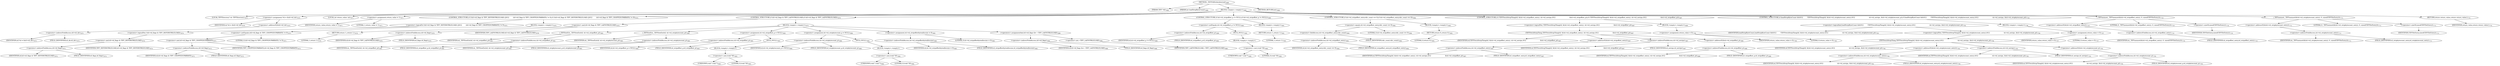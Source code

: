 digraph "_TIFFFillStrilesInternal" {  
"98545" [label = <(METHOD,_TIFFFillStrilesInternal)<SUB>7668</SUB>> ]
"98546" [label = <(PARAM,TIFF *tif)<SUB>7668</SUB>> ]
"98547" [label = <(PARAM,int loadStripByteCount)<SUB>7668</SUB>> ]
"98548" [label = <(BLOCK,&lt;empty&gt;,&lt;empty&gt;)<SUB>7669</SUB>> ]
"98549" [label = <(LOCAL,TIFFDirectory* td: TIFFDirectory)<SUB>7670</SUB>> ]
"98550" [label = <(&lt;operator&gt;.assignment,*td = &amp;tif-&gt;tif_dir)<SUB>7670</SUB>> ]
"98551" [label = <(IDENTIFIER,td,*td = &amp;tif-&gt;tif_dir)<SUB>7670</SUB>> ]
"98552" [label = <(&lt;operator&gt;.addressOf,&amp;tif-&gt;tif_dir)<SUB>7670</SUB>> ]
"98553" [label = <(&lt;operator&gt;.indirectFieldAccess,tif-&gt;tif_dir)<SUB>7670</SUB>> ]
"98554" [label = <(IDENTIFIER,tif,*td = &amp;tif-&gt;tif_dir)<SUB>7670</SUB>> ]
"98555" [label = <(FIELD_IDENTIFIER,tif_dir,tif_dir)<SUB>7670</SUB>> ]
"98556" [label = <(LOCAL,int return_value: int)<SUB>7671</SUB>> ]
"98557" [label = <(&lt;operator&gt;.assignment,return_value = 1)<SUB>7671</SUB>> ]
"98558" [label = <(IDENTIFIER,return_value,return_value = 1)<SUB>7671</SUB>> ]
"98559" [label = <(LITERAL,1,return_value = 1)<SUB>7671</SUB>> ]
"98560" [label = <(CONTROL_STRUCTURE,if (!(tif-&gt;tif_flags &amp; TIFF_DEFERSTRILELOAD) ||\012        (tif-&gt;tif_flags &amp; TIFF_CHOPPEDUPARRAYS) != 0),if (!(tif-&gt;tif_flags &amp; TIFF_DEFERSTRILELOAD) ||\012        (tif-&gt;tif_flags &amp; TIFF_CHOPPEDUPARRAYS) != 0))<SUB>7674</SUB>> ]
"98561" [label = <(&lt;operator&gt;.logicalOr,!(tif-&gt;tif_flags &amp; TIFF_DEFERSTRILELOAD) ||\012        (tif-&gt;tif_flags &amp; TIFF_CHOPPEDUPARRAYS) != 0)<SUB>7674</SUB>> ]
"98562" [label = <(&lt;operator&gt;.logicalNot,!(tif-&gt;tif_flags &amp; TIFF_DEFERSTRILELOAD))<SUB>7674</SUB>> ]
"98563" [label = <(&lt;operator&gt;.and,tif-&gt;tif_flags &amp; TIFF_DEFERSTRILELOAD)<SUB>7674</SUB>> ]
"98564" [label = <(&lt;operator&gt;.indirectFieldAccess,tif-&gt;tif_flags)<SUB>7674</SUB>> ]
"98565" [label = <(IDENTIFIER,tif,tif-&gt;tif_flags &amp; TIFF_DEFERSTRILELOAD)<SUB>7674</SUB>> ]
"98566" [label = <(FIELD_IDENTIFIER,tif_flags,tif_flags)<SUB>7674</SUB>> ]
"98567" [label = <(IDENTIFIER,TIFF_DEFERSTRILELOAD,tif-&gt;tif_flags &amp; TIFF_DEFERSTRILELOAD)<SUB>7674</SUB>> ]
"98568" [label = <(&lt;operator&gt;.notEquals,(tif-&gt;tif_flags &amp; TIFF_CHOPPEDUPARRAYS) != 0)<SUB>7675</SUB>> ]
"98569" [label = <(&lt;operator&gt;.and,tif-&gt;tif_flags &amp; TIFF_CHOPPEDUPARRAYS)<SUB>7675</SUB>> ]
"98570" [label = <(&lt;operator&gt;.indirectFieldAccess,tif-&gt;tif_flags)<SUB>7675</SUB>> ]
"98571" [label = <(IDENTIFIER,tif,tif-&gt;tif_flags &amp; TIFF_CHOPPEDUPARRAYS)<SUB>7675</SUB>> ]
"98572" [label = <(FIELD_IDENTIFIER,tif_flags,tif_flags)<SUB>7675</SUB>> ]
"98573" [label = <(IDENTIFIER,TIFF_CHOPPEDUPARRAYS,tif-&gt;tif_flags &amp; TIFF_CHOPPEDUPARRAYS)<SUB>7675</SUB>> ]
"98574" [label = <(LITERAL,0,(tif-&gt;tif_flags &amp; TIFF_CHOPPEDUPARRAYS) != 0)<SUB>7675</SUB>> ]
"98575" [label = <(BLOCK,&lt;empty&gt;,&lt;empty&gt;)<SUB>7676</SUB>> ]
"98576" [label = <(RETURN,return 1;,return 1;)<SUB>7676</SUB>> ]
"98577" [label = <(LITERAL,1,return 1;)<SUB>7676</SUB>> ]
"98578" [label = <(CONTROL_STRUCTURE,if (tif-&gt;tif_flags &amp; TIFF_LAZYSTRILELOAD),if (tif-&gt;tif_flags &amp; TIFF_LAZYSTRILELOAD))<SUB>7678</SUB>> ]
"98579" [label = <(&lt;operator&gt;.and,tif-&gt;tif_flags &amp; TIFF_LAZYSTRILELOAD)<SUB>7678</SUB>> ]
"98580" [label = <(&lt;operator&gt;.indirectFieldAccess,tif-&gt;tif_flags)<SUB>7678</SUB>> ]
"98581" [label = <(IDENTIFIER,tif,tif-&gt;tif_flags &amp; TIFF_LAZYSTRILELOAD)<SUB>7678</SUB>> ]
"98582" [label = <(FIELD_IDENTIFIER,tif_flags,tif_flags)<SUB>7678</SUB>> ]
"98583" [label = <(IDENTIFIER,TIFF_LAZYSTRILELOAD,tif-&gt;tif_flags &amp; TIFF_LAZYSTRILELOAD)<SUB>7678</SUB>> ]
"98584" [label = <(BLOCK,&lt;empty&gt;,&lt;empty&gt;)<SUB>7679</SUB>> ]
"98585" [label = <(_TIFFfreeExt,_TIFFfreeExt(tif, td-&gt;td_stripoffset_p))<SUB>7681</SUB>> ]
"98586" [label = <(IDENTIFIER,tif,_TIFFfreeExt(tif, td-&gt;td_stripoffset_p))<SUB>7681</SUB>> ]
"98587" [label = <(&lt;operator&gt;.indirectFieldAccess,td-&gt;td_stripoffset_p)<SUB>7681</SUB>> ]
"98588" [label = <(IDENTIFIER,td,_TIFFfreeExt(tif, td-&gt;td_stripoffset_p))<SUB>7681</SUB>> ]
"98589" [label = <(FIELD_IDENTIFIER,td_stripoffset_p,td_stripoffset_p)<SUB>7681</SUB>> ]
"98590" [label = <(_TIFFfreeExt,_TIFFfreeExt(tif, td-&gt;td_stripbytecount_p))<SUB>7682</SUB>> ]
"98591" [label = <(IDENTIFIER,tif,_TIFFfreeExt(tif, td-&gt;td_stripbytecount_p))<SUB>7682</SUB>> ]
"98592" [label = <(&lt;operator&gt;.indirectFieldAccess,td-&gt;td_stripbytecount_p)<SUB>7682</SUB>> ]
"98593" [label = <(IDENTIFIER,td,_TIFFfreeExt(tif, td-&gt;td_stripbytecount_p))<SUB>7682</SUB>> ]
"98594" [label = <(FIELD_IDENTIFIER,td_stripbytecount_p,td_stripbytecount_p)<SUB>7682</SUB>> ]
"98595" [label = <(&lt;operator&gt;.assignment,td-&gt;td_stripoffset_p = NULL)<SUB>7683</SUB>> ]
"98596" [label = <(&lt;operator&gt;.indirectFieldAccess,td-&gt;td_stripoffset_p)<SUB>7683</SUB>> ]
"98597" [label = <(IDENTIFIER,td,td-&gt;td_stripoffset_p = NULL)<SUB>7683</SUB>> ]
"98598" [label = <(FIELD_IDENTIFIER,td_stripoffset_p,td_stripoffset_p)<SUB>7683</SUB>> ]
"98599" [label = <(NULL,NULL)<SUB>7683</SUB>> ]
"98600" [label = <(BLOCK,&lt;empty&gt;,&lt;empty&gt;)> ]
"98601" [label = <(&lt;operator&gt;.cast,(void *)0)<SUB>7683</SUB>> ]
"98602" [label = <(UNKNOWN,void *,void *)<SUB>7683</SUB>> ]
"98603" [label = <(LITERAL,0,(void *)0)<SUB>7683</SUB>> ]
"98604" [label = <(&lt;operator&gt;.assignment,td-&gt;td_stripbytecount_p = NULL)<SUB>7684</SUB>> ]
"98605" [label = <(&lt;operator&gt;.indirectFieldAccess,td-&gt;td_stripbytecount_p)<SUB>7684</SUB>> ]
"98606" [label = <(IDENTIFIER,td,td-&gt;td_stripbytecount_p = NULL)<SUB>7684</SUB>> ]
"98607" [label = <(FIELD_IDENTIFIER,td_stripbytecount_p,td_stripbytecount_p)<SUB>7684</SUB>> ]
"98608" [label = <(NULL,NULL)<SUB>7684</SUB>> ]
"98609" [label = <(BLOCK,&lt;empty&gt;,&lt;empty&gt;)> ]
"98610" [label = <(&lt;operator&gt;.cast,(void *)0)<SUB>7684</SUB>> ]
"98611" [label = <(UNKNOWN,void *,void *)<SUB>7684</SUB>> ]
"98612" [label = <(LITERAL,0,(void *)0)<SUB>7684</SUB>> ]
"98613" [label = <(&lt;operator&gt;.assignment,td-&gt;td_stripoffsetbyteallocsize = 0)<SUB>7685</SUB>> ]
"98614" [label = <(&lt;operator&gt;.indirectFieldAccess,td-&gt;td_stripoffsetbyteallocsize)<SUB>7685</SUB>> ]
"98615" [label = <(IDENTIFIER,td,td-&gt;td_stripoffsetbyteallocsize = 0)<SUB>7685</SUB>> ]
"98616" [label = <(FIELD_IDENTIFIER,td_stripoffsetbyteallocsize,td_stripoffsetbyteallocsize)<SUB>7685</SUB>> ]
"98617" [label = <(LITERAL,0,td-&gt;td_stripoffsetbyteallocsize = 0)<SUB>7685</SUB>> ]
"98618" [label = <(&lt;operators&gt;.assignmentAnd,tif-&gt;tif_flags &amp;= ~TIFF_LAZYSTRILELOAD)<SUB>7686</SUB>> ]
"98619" [label = <(&lt;operator&gt;.indirectFieldAccess,tif-&gt;tif_flags)<SUB>7686</SUB>> ]
"98620" [label = <(IDENTIFIER,tif,tif-&gt;tif_flags &amp;= ~TIFF_LAZYSTRILELOAD)<SUB>7686</SUB>> ]
"98621" [label = <(FIELD_IDENTIFIER,tif_flags,tif_flags)<SUB>7686</SUB>> ]
"98622" [label = <(&lt;operator&gt;.not,~TIFF_LAZYSTRILELOAD)<SUB>7686</SUB>> ]
"98623" [label = <(IDENTIFIER,TIFF_LAZYSTRILELOAD,~TIFF_LAZYSTRILELOAD)<SUB>7686</SUB>> ]
"98624" [label = <(CONTROL_STRUCTURE,if (td-&gt;td_stripoffset_p != NULL),if (td-&gt;td_stripoffset_p != NULL))<SUB>7690</SUB>> ]
"98625" [label = <(&lt;operator&gt;.notEquals,td-&gt;td_stripoffset_p != NULL)<SUB>7690</SUB>> ]
"98626" [label = <(&lt;operator&gt;.indirectFieldAccess,td-&gt;td_stripoffset_p)<SUB>7690</SUB>> ]
"98627" [label = <(IDENTIFIER,td,td-&gt;td_stripoffset_p != NULL)<SUB>7690</SUB>> ]
"98628" [label = <(FIELD_IDENTIFIER,td_stripoffset_p,td_stripoffset_p)<SUB>7690</SUB>> ]
"98629" [label = <(NULL,NULL)<SUB>7690</SUB>> ]
"98630" [label = <(BLOCK,&lt;empty&gt;,&lt;empty&gt;)> ]
"98631" [label = <(&lt;operator&gt;.cast,(void *)0)<SUB>7690</SUB>> ]
"98632" [label = <(UNKNOWN,void *,void *)<SUB>7690</SUB>> ]
"98633" [label = <(LITERAL,0,(void *)0)<SUB>7690</SUB>> ]
"98634" [label = <(BLOCK,&lt;empty&gt;,&lt;empty&gt;)<SUB>7691</SUB>> ]
"98635" [label = <(RETURN,return 1;,return 1;)<SUB>7691</SUB>> ]
"98636" [label = <(LITERAL,1,return 1;)<SUB>7691</SUB>> ]
"98637" [label = <(CONTROL_STRUCTURE,if (td-&gt;td_stripoffset_entry.tdir_count == 0),if (td-&gt;td_stripoffset_entry.tdir_count == 0))<SUB>7694</SUB>> ]
"98638" [label = <(&lt;operator&gt;.equals,td-&gt;td_stripoffset_entry.tdir_count == 0)<SUB>7694</SUB>> ]
"98639" [label = <(&lt;operator&gt;.fieldAccess,td-&gt;td_stripoffset_entry.tdir_count)<SUB>7694</SUB>> ]
"98640" [label = <(&lt;operator&gt;.indirectFieldAccess,td-&gt;td_stripoffset_entry)<SUB>7694</SUB>> ]
"98641" [label = <(IDENTIFIER,td,td-&gt;td_stripoffset_entry.tdir_count == 0)<SUB>7694</SUB>> ]
"98642" [label = <(FIELD_IDENTIFIER,td_stripoffset_entry,td_stripoffset_entry)<SUB>7694</SUB>> ]
"98643" [label = <(FIELD_IDENTIFIER,tdir_count,tdir_count)<SUB>7694</SUB>> ]
"98644" [label = <(LITERAL,0,td-&gt;td_stripoffset_entry.tdir_count == 0)<SUB>7694</SUB>> ]
"98645" [label = <(BLOCK,&lt;empty&gt;,&lt;empty&gt;)<SUB>7695</SUB>> ]
"98646" [label = <(RETURN,return 0;,return 0;)<SUB>7695</SUB>> ]
"98647" [label = <(LITERAL,0,return 0;)<SUB>7695</SUB>> ]
"98648" [label = <(CONTROL_STRUCTURE,if (!TIFFFetchStripThing(tif, &amp;(td-&gt;td_stripoffset_entry), td-&gt;td_nstrips,\012                             &amp;td-&gt;td_stripoffset_p)),if (!TIFFFetchStripThing(tif, &amp;(td-&gt;td_stripoffset_entry), td-&gt;td_nstrips,\012                             &amp;td-&gt;td_stripoffset_p)))<SUB>7697</SUB>> ]
"98649" [label = <(&lt;operator&gt;.logicalNot,!TIFFFetchStripThing(tif, &amp;(td-&gt;td_stripoffset_entry), td-&gt;td_nstrips,\012                             &amp;td-&gt;td_stripoffset_p))<SUB>7697</SUB>> ]
"98650" [label = <(TIFFFetchStripThing,TIFFFetchStripThing(tif, &amp;(td-&gt;td_stripoffset_entry), td-&gt;td_nstrips,\012                             &amp;td-&gt;td_stripoffset_p))<SUB>7697</SUB>> ]
"98651" [label = <(IDENTIFIER,tif,TIFFFetchStripThing(tif, &amp;(td-&gt;td_stripoffset_entry), td-&gt;td_nstrips,\012                             &amp;td-&gt;td_stripoffset_p))<SUB>7697</SUB>> ]
"98652" [label = <(&lt;operator&gt;.addressOf,&amp;(td-&gt;td_stripoffset_entry))<SUB>7697</SUB>> ]
"98653" [label = <(&lt;operator&gt;.indirectFieldAccess,td-&gt;td_stripoffset_entry)<SUB>7697</SUB>> ]
"98654" [label = <(IDENTIFIER,td,TIFFFetchStripThing(tif, &amp;(td-&gt;td_stripoffset_entry), td-&gt;td_nstrips,\012                             &amp;td-&gt;td_stripoffset_p))<SUB>7697</SUB>> ]
"98655" [label = <(FIELD_IDENTIFIER,td_stripoffset_entry,td_stripoffset_entry)<SUB>7697</SUB>> ]
"98656" [label = <(&lt;operator&gt;.indirectFieldAccess,td-&gt;td_nstrips)<SUB>7697</SUB>> ]
"98657" [label = <(IDENTIFIER,td,TIFFFetchStripThing(tif, &amp;(td-&gt;td_stripoffset_entry), td-&gt;td_nstrips,\012                             &amp;td-&gt;td_stripoffset_p))<SUB>7697</SUB>> ]
"98658" [label = <(FIELD_IDENTIFIER,td_nstrips,td_nstrips)<SUB>7697</SUB>> ]
"98659" [label = <(&lt;operator&gt;.addressOf,&amp;td-&gt;td_stripoffset_p)<SUB>7698</SUB>> ]
"98660" [label = <(&lt;operator&gt;.indirectFieldAccess,td-&gt;td_stripoffset_p)<SUB>7698</SUB>> ]
"98661" [label = <(IDENTIFIER,td,TIFFFetchStripThing(tif, &amp;(td-&gt;td_stripoffset_entry), td-&gt;td_nstrips,\012                             &amp;td-&gt;td_stripoffset_p))<SUB>7698</SUB>> ]
"98662" [label = <(FIELD_IDENTIFIER,td_stripoffset_p,td_stripoffset_p)<SUB>7698</SUB>> ]
"98663" [label = <(BLOCK,&lt;empty&gt;,&lt;empty&gt;)<SUB>7699</SUB>> ]
"98664" [label = <(&lt;operator&gt;.assignment,return_value = 0)<SUB>7700</SUB>> ]
"98665" [label = <(IDENTIFIER,return_value,return_value = 0)<SUB>7700</SUB>> ]
"98666" [label = <(LITERAL,0,return_value = 0)<SUB>7700</SUB>> ]
"98667" [label = <(CONTROL_STRUCTURE,if (loadStripByteCount &amp;&amp;\012        !TIFFFetchStripThing(tif, &amp;(td-&gt;td_stripbytecount_entry),\012                             td-&gt;td_nstrips, &amp;td-&gt;td_stripbytecount_p)),if (loadStripByteCount &amp;&amp;\012        !TIFFFetchStripThing(tif, &amp;(td-&gt;td_stripbytecount_entry),\012                             td-&gt;td_nstrips, &amp;td-&gt;td_stripbytecount_p)))<SUB>7703</SUB>> ]
"98668" [label = <(&lt;operator&gt;.logicalAnd,loadStripByteCount &amp;&amp;\012        !TIFFFetchStripThing(tif, &amp;(td-&gt;td_stripbytecount_entry),\012                             td-&gt;td_nstrips, &amp;td-&gt;td_stripbytecount_p))<SUB>7703</SUB>> ]
"98669" [label = <(IDENTIFIER,loadStripByteCount,loadStripByteCount &amp;&amp;\012        !TIFFFetchStripThing(tif, &amp;(td-&gt;td_stripbytecount_entry),\012                             td-&gt;td_nstrips, &amp;td-&gt;td_stripbytecount_p))<SUB>7703</SUB>> ]
"98670" [label = <(&lt;operator&gt;.logicalNot,!TIFFFetchStripThing(tif, &amp;(td-&gt;td_stripbytecount_entry),\012                             td-&gt;td_nstrips, &amp;td-&gt;td_stripbytecount_p))<SUB>7704</SUB>> ]
"98671" [label = <(TIFFFetchStripThing,TIFFFetchStripThing(tif, &amp;(td-&gt;td_stripbytecount_entry),\012                             td-&gt;td_nstrips, &amp;td-&gt;td_stripbytecount_p))<SUB>7704</SUB>> ]
"98672" [label = <(IDENTIFIER,tif,TIFFFetchStripThing(tif, &amp;(td-&gt;td_stripbytecount_entry),\012                             td-&gt;td_nstrips, &amp;td-&gt;td_stripbytecount_p))<SUB>7704</SUB>> ]
"98673" [label = <(&lt;operator&gt;.addressOf,&amp;(td-&gt;td_stripbytecount_entry))<SUB>7704</SUB>> ]
"98674" [label = <(&lt;operator&gt;.indirectFieldAccess,td-&gt;td_stripbytecount_entry)<SUB>7704</SUB>> ]
"98675" [label = <(IDENTIFIER,td,TIFFFetchStripThing(tif, &amp;(td-&gt;td_stripbytecount_entry),\012                             td-&gt;td_nstrips, &amp;td-&gt;td_stripbytecount_p))<SUB>7704</SUB>> ]
"98676" [label = <(FIELD_IDENTIFIER,td_stripbytecount_entry,td_stripbytecount_entry)<SUB>7704</SUB>> ]
"98677" [label = <(&lt;operator&gt;.indirectFieldAccess,td-&gt;td_nstrips)<SUB>7705</SUB>> ]
"98678" [label = <(IDENTIFIER,td,TIFFFetchStripThing(tif, &amp;(td-&gt;td_stripbytecount_entry),\012                             td-&gt;td_nstrips, &amp;td-&gt;td_stripbytecount_p))<SUB>7705</SUB>> ]
"98679" [label = <(FIELD_IDENTIFIER,td_nstrips,td_nstrips)<SUB>7705</SUB>> ]
"98680" [label = <(&lt;operator&gt;.addressOf,&amp;td-&gt;td_stripbytecount_p)<SUB>7705</SUB>> ]
"98681" [label = <(&lt;operator&gt;.indirectFieldAccess,td-&gt;td_stripbytecount_p)<SUB>7705</SUB>> ]
"98682" [label = <(IDENTIFIER,td,TIFFFetchStripThing(tif, &amp;(td-&gt;td_stripbytecount_entry),\012                             td-&gt;td_nstrips, &amp;td-&gt;td_stripbytecount_p))<SUB>7705</SUB>> ]
"98683" [label = <(FIELD_IDENTIFIER,td_stripbytecount_p,td_stripbytecount_p)<SUB>7705</SUB>> ]
"98684" [label = <(BLOCK,&lt;empty&gt;,&lt;empty&gt;)<SUB>7706</SUB>> ]
"98685" [label = <(&lt;operator&gt;.assignment,return_value = 0)<SUB>7707</SUB>> ]
"98686" [label = <(IDENTIFIER,return_value,return_value = 0)<SUB>7707</SUB>> ]
"98687" [label = <(LITERAL,0,return_value = 0)<SUB>7707</SUB>> ]
"98688" [label = <(_TIFFmemset,_TIFFmemset(&amp;(td-&gt;td_stripoffset_entry), 0, sizeof(TIFFDirEntry)))<SUB>7710</SUB>> ]
"98689" [label = <(&lt;operator&gt;.addressOf,&amp;(td-&gt;td_stripoffset_entry))<SUB>7710</SUB>> ]
"98690" [label = <(&lt;operator&gt;.indirectFieldAccess,td-&gt;td_stripoffset_entry)<SUB>7710</SUB>> ]
"98691" [label = <(IDENTIFIER,td,_TIFFmemset(&amp;(td-&gt;td_stripoffset_entry), 0, sizeof(TIFFDirEntry)))<SUB>7710</SUB>> ]
"98692" [label = <(FIELD_IDENTIFIER,td_stripoffset_entry,td_stripoffset_entry)<SUB>7710</SUB>> ]
"98693" [label = <(LITERAL,0,_TIFFmemset(&amp;(td-&gt;td_stripoffset_entry), 0, sizeof(TIFFDirEntry)))<SUB>7710</SUB>> ]
"98694" [label = <(&lt;operator&gt;.sizeOf,sizeof(TIFFDirEntry))<SUB>7710</SUB>> ]
"98695" [label = <(IDENTIFIER,TIFFDirEntry,sizeof(TIFFDirEntry))<SUB>7710</SUB>> ]
"98696" [label = <(_TIFFmemset,_TIFFmemset(&amp;(td-&gt;td_stripbytecount_entry), 0, sizeof(TIFFDirEntry)))<SUB>7711</SUB>> ]
"98697" [label = <(&lt;operator&gt;.addressOf,&amp;(td-&gt;td_stripbytecount_entry))<SUB>7711</SUB>> ]
"98698" [label = <(&lt;operator&gt;.indirectFieldAccess,td-&gt;td_stripbytecount_entry)<SUB>7711</SUB>> ]
"98699" [label = <(IDENTIFIER,td,_TIFFmemset(&amp;(td-&gt;td_stripbytecount_entry), 0, sizeof(TIFFDirEntry)))<SUB>7711</SUB>> ]
"98700" [label = <(FIELD_IDENTIFIER,td_stripbytecount_entry,td_stripbytecount_entry)<SUB>7711</SUB>> ]
"98701" [label = <(LITERAL,0,_TIFFmemset(&amp;(td-&gt;td_stripbytecount_entry), 0, sizeof(TIFFDirEntry)))<SUB>7711</SUB>> ]
"98702" [label = <(&lt;operator&gt;.sizeOf,sizeof(TIFFDirEntry))<SUB>7711</SUB>> ]
"98703" [label = <(IDENTIFIER,TIFFDirEntry,sizeof(TIFFDirEntry))<SUB>7711</SUB>> ]
"98704" [label = <(RETURN,return return_value;,return return_value;)<SUB>7731</SUB>> ]
"98705" [label = <(IDENTIFIER,return_value,return return_value;)<SUB>7731</SUB>> ]
"98706" [label = <(METHOD_RETURN,int)<SUB>7668</SUB>> ]
  "98545" -> "98546" 
  "98545" -> "98547" 
  "98545" -> "98548" 
  "98545" -> "98706" 
  "98548" -> "98549" 
  "98548" -> "98550" 
  "98548" -> "98556" 
  "98548" -> "98557" 
  "98548" -> "98560" 
  "98548" -> "98578" 
  "98548" -> "98624" 
  "98548" -> "98637" 
  "98548" -> "98648" 
  "98548" -> "98667" 
  "98548" -> "98688" 
  "98548" -> "98696" 
  "98548" -> "98704" 
  "98550" -> "98551" 
  "98550" -> "98552" 
  "98552" -> "98553" 
  "98553" -> "98554" 
  "98553" -> "98555" 
  "98557" -> "98558" 
  "98557" -> "98559" 
  "98560" -> "98561" 
  "98560" -> "98575" 
  "98561" -> "98562" 
  "98561" -> "98568" 
  "98562" -> "98563" 
  "98563" -> "98564" 
  "98563" -> "98567" 
  "98564" -> "98565" 
  "98564" -> "98566" 
  "98568" -> "98569" 
  "98568" -> "98574" 
  "98569" -> "98570" 
  "98569" -> "98573" 
  "98570" -> "98571" 
  "98570" -> "98572" 
  "98575" -> "98576" 
  "98576" -> "98577" 
  "98578" -> "98579" 
  "98578" -> "98584" 
  "98579" -> "98580" 
  "98579" -> "98583" 
  "98580" -> "98581" 
  "98580" -> "98582" 
  "98584" -> "98585" 
  "98584" -> "98590" 
  "98584" -> "98595" 
  "98584" -> "98604" 
  "98584" -> "98613" 
  "98584" -> "98618" 
  "98585" -> "98586" 
  "98585" -> "98587" 
  "98587" -> "98588" 
  "98587" -> "98589" 
  "98590" -> "98591" 
  "98590" -> "98592" 
  "98592" -> "98593" 
  "98592" -> "98594" 
  "98595" -> "98596" 
  "98595" -> "98599" 
  "98596" -> "98597" 
  "98596" -> "98598" 
  "98599" -> "98600" 
  "98600" -> "98601" 
  "98601" -> "98602" 
  "98601" -> "98603" 
  "98604" -> "98605" 
  "98604" -> "98608" 
  "98605" -> "98606" 
  "98605" -> "98607" 
  "98608" -> "98609" 
  "98609" -> "98610" 
  "98610" -> "98611" 
  "98610" -> "98612" 
  "98613" -> "98614" 
  "98613" -> "98617" 
  "98614" -> "98615" 
  "98614" -> "98616" 
  "98618" -> "98619" 
  "98618" -> "98622" 
  "98619" -> "98620" 
  "98619" -> "98621" 
  "98622" -> "98623" 
  "98624" -> "98625" 
  "98624" -> "98634" 
  "98625" -> "98626" 
  "98625" -> "98629" 
  "98626" -> "98627" 
  "98626" -> "98628" 
  "98629" -> "98630" 
  "98630" -> "98631" 
  "98631" -> "98632" 
  "98631" -> "98633" 
  "98634" -> "98635" 
  "98635" -> "98636" 
  "98637" -> "98638" 
  "98637" -> "98645" 
  "98638" -> "98639" 
  "98638" -> "98644" 
  "98639" -> "98640" 
  "98639" -> "98643" 
  "98640" -> "98641" 
  "98640" -> "98642" 
  "98645" -> "98646" 
  "98646" -> "98647" 
  "98648" -> "98649" 
  "98648" -> "98663" 
  "98649" -> "98650" 
  "98650" -> "98651" 
  "98650" -> "98652" 
  "98650" -> "98656" 
  "98650" -> "98659" 
  "98652" -> "98653" 
  "98653" -> "98654" 
  "98653" -> "98655" 
  "98656" -> "98657" 
  "98656" -> "98658" 
  "98659" -> "98660" 
  "98660" -> "98661" 
  "98660" -> "98662" 
  "98663" -> "98664" 
  "98664" -> "98665" 
  "98664" -> "98666" 
  "98667" -> "98668" 
  "98667" -> "98684" 
  "98668" -> "98669" 
  "98668" -> "98670" 
  "98670" -> "98671" 
  "98671" -> "98672" 
  "98671" -> "98673" 
  "98671" -> "98677" 
  "98671" -> "98680" 
  "98673" -> "98674" 
  "98674" -> "98675" 
  "98674" -> "98676" 
  "98677" -> "98678" 
  "98677" -> "98679" 
  "98680" -> "98681" 
  "98681" -> "98682" 
  "98681" -> "98683" 
  "98684" -> "98685" 
  "98685" -> "98686" 
  "98685" -> "98687" 
  "98688" -> "98689" 
  "98688" -> "98693" 
  "98688" -> "98694" 
  "98689" -> "98690" 
  "98690" -> "98691" 
  "98690" -> "98692" 
  "98694" -> "98695" 
  "98696" -> "98697" 
  "98696" -> "98701" 
  "98696" -> "98702" 
  "98697" -> "98698" 
  "98698" -> "98699" 
  "98698" -> "98700" 
  "98702" -> "98703" 
  "98704" -> "98705" 
}
